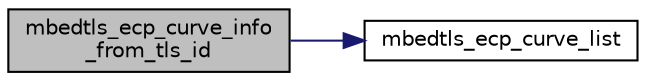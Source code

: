 digraph "mbedtls_ecp_curve_info_from_tls_id"
{
 // LATEX_PDF_SIZE
  edge [fontname="Helvetica",fontsize="10",labelfontname="Helvetica",labelfontsize="10"];
  node [fontname="Helvetica",fontsize="10",shape=record];
  rankdir="LR";
  Node1 [label="mbedtls_ecp_curve_info\l_from_tls_id",height=0.2,width=0.4,color="black", fillcolor="grey75", style="filled", fontcolor="black",tooltip="This function retrieves curve information from a TLS NamedCurve value."];
  Node1 -> Node2 [color="midnightblue",fontsize="10",style="solid",fontname="Helvetica"];
  Node2 [label="mbedtls_ecp_curve_list",height=0.2,width=0.4,color="black", fillcolor="white", style="filled",URL="$d4/d4d/ecp_8c.html#aee4af7c7ad70564c44ba750cd96ae989",tooltip="This function retrieves the information defined in mbedtls_ecp_curve_info() for all supported curves ..."];
}
